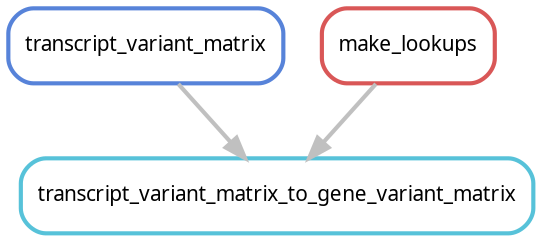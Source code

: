 digraph snakemake_dag {
    graph[bgcolor=white, margin=0];
    node[shape=box, style=rounded, fontname=sans,                 fontsize=10, penwidth=2];
    edge[penwidth=2, color=grey];
	0[label = "transcript_variant_matrix_to_gene_variant_matrix", color = "0.53 0.6 0.85", style="rounded"];
	1[label = "transcript_variant_matrix", color = "0.61 0.6 0.85", style="rounded"];
	2[label = "make_lookups", color = "0.00 0.6 0.85", style="rounded"];
	1 -> 0
	2 -> 0
}            

